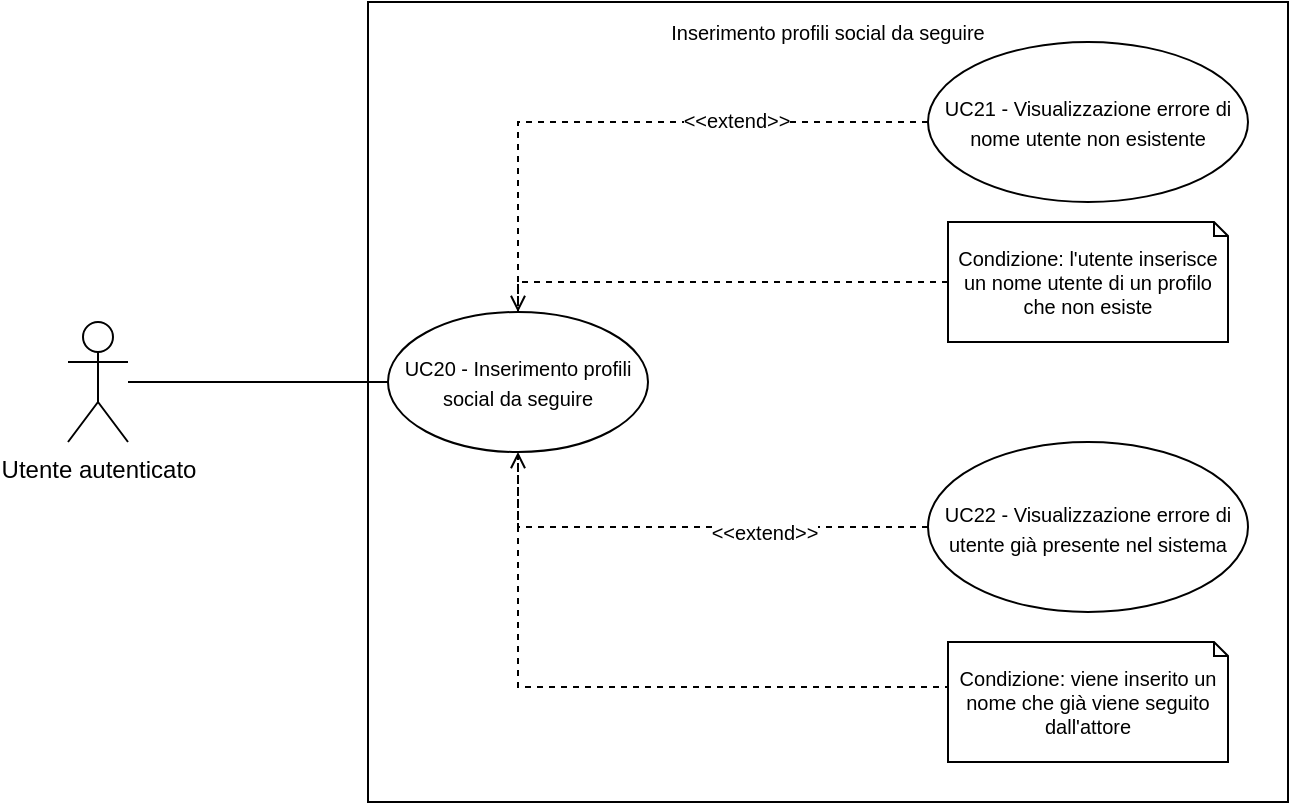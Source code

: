 <mxfile version="19.0.3" type="device"><diagram id="Dy6OWDtlNEXE2E0ja2po" name="Page-1"><mxGraphModel dx="2062" dy="873" grid="1" gridSize="10" guides="1" tooltips="1" connect="1" arrows="1" fold="1" page="1" pageScale="1" pageWidth="850" pageHeight="1100" math="0" shadow="0"><root><mxCell id="0"/><mxCell id="1" parent="0"/><mxCell id="lYzuhWharnTtqEKVZbup-5" value="" style="rounded=0;whiteSpace=wrap;html=1;fontFamily=Helvetica;" parent="1" vertex="1"><mxGeometry x="340" y="90" width="460" height="400" as="geometry"/></mxCell><mxCell id="lYzuhWharnTtqEKVZbup-17" style="edgeStyle=orthogonalEdgeStyle;rounded=0;orthogonalLoop=1;jettySize=auto;html=1;fontFamily=Helvetica;fontSize=10;endArrow=none;endFill=0;" parent="1" source="lYzuhWharnTtqEKVZbup-1" target="lYzuhWharnTtqEKVZbup-2" edge="1"><mxGeometry relative="1" as="geometry"/></mxCell><mxCell id="lYzuhWharnTtqEKVZbup-1" value="Utente autenticato" style="shape=umlActor;verticalLabelPosition=bottom;verticalAlign=top;html=1;outlineConnect=0;" parent="1" vertex="1"><mxGeometry x="190" y="250" width="30" height="60" as="geometry"/></mxCell><mxCell id="lYzuhWharnTtqEKVZbup-2" value="&lt;font style=&quot;font-size: 10px;&quot;&gt;UC20 - Inserimento profili social da seguire&lt;/font&gt;" style="ellipse;whiteSpace=wrap;html=1;" parent="1" vertex="1"><mxGeometry x="350" y="245" width="130" height="70" as="geometry"/></mxCell><mxCell id="lYzuhWharnTtqEKVZbup-7" style="edgeStyle=orthogonalEdgeStyle;rounded=0;orthogonalLoop=1;jettySize=auto;html=1;entryX=0.5;entryY=0;entryDx=0;entryDy=0;fontFamily=Helvetica;fontSize=10;dashed=1;endArrow=open;endFill=0;" parent="1" source="lYzuhWharnTtqEKVZbup-3" target="lYzuhWharnTtqEKVZbup-2" edge="1"><mxGeometry relative="1" as="geometry"/></mxCell><mxCell id="lYzuhWharnTtqEKVZbup-9" value="&amp;lt;&amp;lt;extend&amp;gt;&amp;gt;" style="edgeLabel;html=1;align=center;verticalAlign=middle;resizable=0;points=[];fontSize=10;fontFamily=Helvetica;" parent="lYzuhWharnTtqEKVZbup-7" vertex="1" connectable="0"><mxGeometry x="-0.356" y="-1" relative="1" as="geometry"><mxPoint as="offset"/></mxGeometry></mxCell><mxCell id="lYzuhWharnTtqEKVZbup-3" value="&lt;font style=&quot;font-size: 10px;&quot;&gt;UC21 - Visualizzazione errore di nome utente non esistente&lt;/font&gt;" style="ellipse;whiteSpace=wrap;html=1;" parent="1" vertex="1"><mxGeometry x="620" y="110" width="160" height="80" as="geometry"/></mxCell><mxCell id="lYzuhWharnTtqEKVZbup-8" style="edgeStyle=orthogonalEdgeStyle;rounded=0;orthogonalLoop=1;jettySize=auto;html=1;entryX=0.5;entryY=1;entryDx=0;entryDy=0;fontFamily=Helvetica;fontSize=10;dashed=1;endArrow=open;endFill=0;" parent="1" source="lYzuhWharnTtqEKVZbup-4" target="lYzuhWharnTtqEKVZbup-2" edge="1"><mxGeometry relative="1" as="geometry"/></mxCell><mxCell id="lYzuhWharnTtqEKVZbup-10" value="&amp;lt;&amp;lt;extend&amp;gt;&amp;gt;" style="edgeLabel;html=1;align=center;verticalAlign=middle;resizable=0;points=[];fontSize=10;fontFamily=Helvetica;" parent="lYzuhWharnTtqEKVZbup-8" vertex="1" connectable="0"><mxGeometry x="-0.322" y="2" relative="1" as="geometry"><mxPoint as="offset"/></mxGeometry></mxCell><mxCell id="lYzuhWharnTtqEKVZbup-4" value="&lt;font style=&quot;font-size: 10px;&quot;&gt;UC22 - Visualizzazione errore di utente già presente nel sistema&lt;/font&gt;" style="ellipse;whiteSpace=wrap;html=1;" parent="1" vertex="1"><mxGeometry x="620" y="310" width="160" height="85" as="geometry"/></mxCell><mxCell id="lYzuhWharnTtqEKVZbup-12" value="Condizione: viene inserito un nome che già viene seguito dall'attore" style="shape=note;size=7;whiteSpace=wrap;html=1;fontFamily=Helvetica;fontSize=10;" parent="1" vertex="1"><mxGeometry x="630" y="410" width="140" height="60" as="geometry"/></mxCell><mxCell id="lYzuhWharnTtqEKVZbup-14" value="&lt;font style=&quot;font-size: 10px;&quot;&gt;Condizione: l'utente inserisce un nome utente di un profilo che non esiste&lt;/font&gt;" style="shape=note;size=7;whiteSpace=wrap;html=1;fontFamily=Helvetica;fontSize=10;" parent="1" vertex="1"><mxGeometry x="630" y="200" width="140" height="60" as="geometry"/></mxCell><mxCell id="lYzuhWharnTtqEKVZbup-19" style="edgeStyle=elbowEdgeStyle;rounded=0;orthogonalLoop=1;jettySize=auto;html=1;dashed=1;fontFamily=Helvetica;fontSize=10;endArrow=none;endFill=0;exitX=0;exitY=0.5;exitDx=0;exitDy=0;exitPerimeter=0;entryX=0.5;entryY=0;entryDx=0;entryDy=0;elbow=vertical;" parent="1" source="lYzuhWharnTtqEKVZbup-14" target="lYzuhWharnTtqEKVZbup-2" edge="1"><mxGeometry relative="1" as="geometry"><mxPoint x="420" y="230" as="targetPoint"/><mxPoint x="610" y="300.0" as="sourcePoint"/><Array as="points"><mxPoint x="630" y="230"/></Array></mxGeometry></mxCell><mxCell id="lYzuhWharnTtqEKVZbup-20" style="edgeStyle=elbowEdgeStyle;rounded=0;orthogonalLoop=1;jettySize=auto;html=1;dashed=1;fontFamily=Helvetica;fontSize=10;endArrow=none;endFill=0;exitX=0;exitY=0.5;exitDx=0;exitDy=0;exitPerimeter=0;entryX=0.5;entryY=1;entryDx=0;entryDy=0;elbow=vertical;" parent="1" source="lYzuhWharnTtqEKVZbup-12" target="lYzuhWharnTtqEKVZbup-2" edge="1"><mxGeometry relative="1" as="geometry"><mxPoint x="390.0" y="447.5" as="targetPoint"/><mxPoint x="605" y="432.5" as="sourcePoint"/><Array as="points"><mxPoint x="605" y="432.5"/></Array></mxGeometry></mxCell><mxCell id="fIR9Vl-qzJk7gyRSNeIK-1" value="Inserimento profili social da seguire" style="text;html=1;strokeColor=none;fillColor=none;align=center;verticalAlign=middle;whiteSpace=wrap;rounded=0;fontSize=10;" vertex="1" parent="1"><mxGeometry x="480" y="90" width="180" height="30" as="geometry"/></mxCell></root></mxGraphModel></diagram></mxfile>